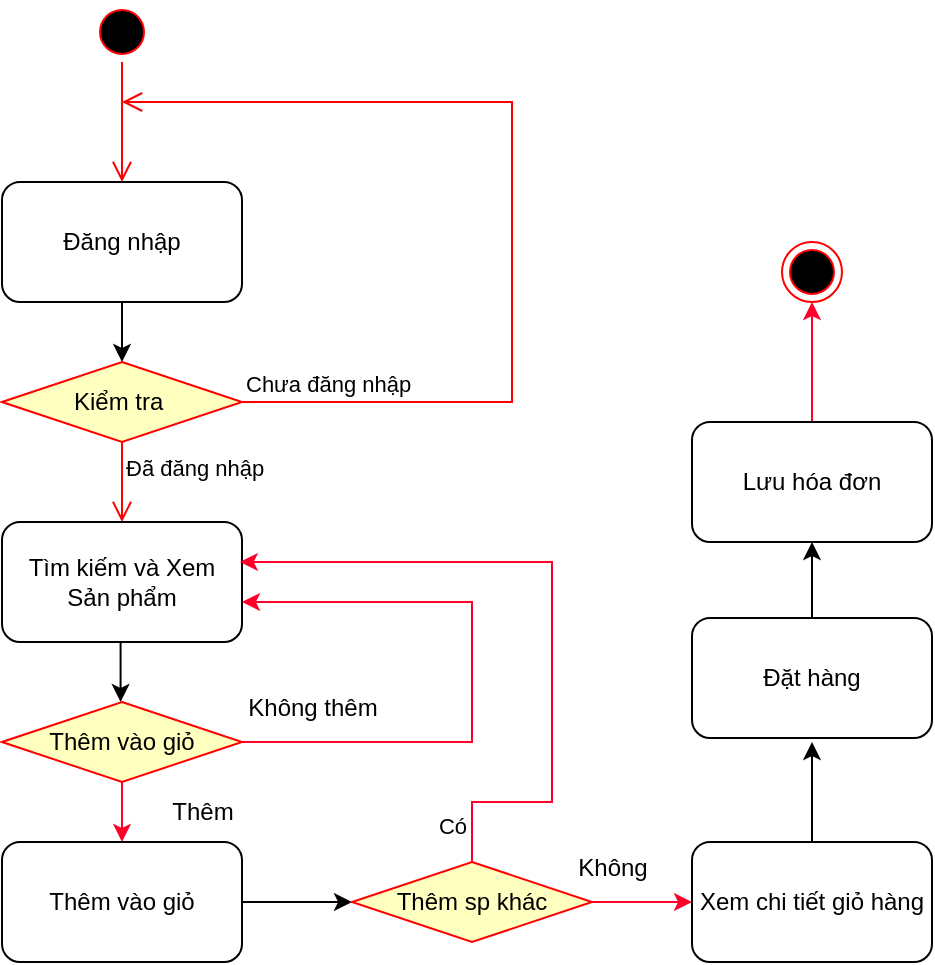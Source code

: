 <mxfile version="24.8.3">
  <diagram name="Page-1" id="8d8Rmc_8ezcmCZDhkm7n">
    <mxGraphModel dx="1216" dy="485" grid="1" gridSize="10" guides="1" tooltips="1" connect="1" arrows="1" fold="1" page="1" pageScale="1" pageWidth="850" pageHeight="1100" math="0" shadow="0">
      <root>
        <mxCell id="0" />
        <mxCell id="1" parent="0" />
        <mxCell id="tKCVClsIFE6OFfNpOI97-9" value="" style="ellipse;html=1;shape=startState;fillColor=#000000;strokeColor=#ff0000;" vertex="1" parent="1">
          <mxGeometry x="130" y="480" width="30" height="30" as="geometry" />
        </mxCell>
        <mxCell id="tKCVClsIFE6OFfNpOI97-10" value="" style="edgeStyle=orthogonalEdgeStyle;html=1;verticalAlign=bottom;endArrow=open;endSize=8;strokeColor=#ff0000;rounded=0;" edge="1" source="tKCVClsIFE6OFfNpOI97-9" parent="1">
          <mxGeometry relative="1" as="geometry">
            <mxPoint x="145" y="570" as="targetPoint" />
          </mxGeometry>
        </mxCell>
        <mxCell id="tKCVClsIFE6OFfNpOI97-11" value="Đăng nhập" style="rounded=1;whiteSpace=wrap;html=1;" vertex="1" parent="1">
          <mxGeometry x="85" y="570" width="120" height="60" as="geometry" />
        </mxCell>
        <mxCell id="tKCVClsIFE6OFfNpOI97-12" value="" style="endArrow=classic;html=1;rounded=0;exitX=0.5;exitY=1;exitDx=0;exitDy=0;" edge="1" parent="1" source="tKCVClsIFE6OFfNpOI97-11">
          <mxGeometry width="50" height="50" relative="1" as="geometry">
            <mxPoint x="400" y="700" as="sourcePoint" />
            <mxPoint x="145" y="660" as="targetPoint" />
          </mxGeometry>
        </mxCell>
        <mxCell id="tKCVClsIFE6OFfNpOI97-13" value="Kiểm tra&amp;nbsp;" style="rhombus;whiteSpace=wrap;html=1;fontColor=#000000;fillColor=#ffffc0;strokeColor=#ff0000;" vertex="1" parent="1">
          <mxGeometry x="85" y="660" width="120" height="40" as="geometry" />
        </mxCell>
        <mxCell id="tKCVClsIFE6OFfNpOI97-14" value="Chưa đăng nhập" style="edgeStyle=orthogonalEdgeStyle;html=1;align=left;verticalAlign=bottom;endArrow=open;endSize=8;strokeColor=#ff0000;rounded=0;" edge="1" source="tKCVClsIFE6OFfNpOI97-13" parent="1">
          <mxGeometry x="-1" relative="1" as="geometry">
            <mxPoint x="145" y="530" as="targetPoint" />
            <Array as="points">
              <mxPoint x="340" y="680" />
              <mxPoint x="340" y="530" />
            </Array>
          </mxGeometry>
        </mxCell>
        <mxCell id="tKCVClsIFE6OFfNpOI97-15" value="Đã đăng nhập" style="edgeStyle=orthogonalEdgeStyle;html=1;align=left;verticalAlign=top;endArrow=open;endSize=8;strokeColor=#ff0000;rounded=0;" edge="1" source="tKCVClsIFE6OFfNpOI97-13" parent="1">
          <mxGeometry x="-1" relative="1" as="geometry">
            <mxPoint x="145" y="740" as="targetPoint" />
            <Array as="points">
              <mxPoint x="145" y="720" />
            </Array>
          </mxGeometry>
        </mxCell>
        <mxCell id="tKCVClsIFE6OFfNpOI97-16" value="Tìm kiếm và Xem Sản phẩm" style="rounded=1;whiteSpace=wrap;html=1;" vertex="1" parent="1">
          <mxGeometry x="85" y="740" width="120" height="60" as="geometry" />
        </mxCell>
        <mxCell id="tKCVClsIFE6OFfNpOI97-17" value="" style="endArrow=classic;html=1;rounded=0;exitX=0.5;exitY=1;exitDx=0;exitDy=0;" edge="1" parent="1">
          <mxGeometry width="50" height="50" relative="1" as="geometry">
            <mxPoint x="144.29" y="800" as="sourcePoint" />
            <mxPoint x="144.29" y="830" as="targetPoint" />
          </mxGeometry>
        </mxCell>
        <mxCell id="tKCVClsIFE6OFfNpOI97-19" style="edgeStyle=orthogonalEdgeStyle;rounded=0;orthogonalLoop=1;jettySize=auto;html=1;strokeColor=#FF002B;" edge="1" parent="1" source="tKCVClsIFE6OFfNpOI97-18" target="tKCVClsIFE6OFfNpOI97-16">
          <mxGeometry relative="1" as="geometry">
            <mxPoint x="300" y="780" as="targetPoint" />
            <Array as="points">
              <mxPoint x="320" y="850" />
              <mxPoint x="320" y="780" />
            </Array>
          </mxGeometry>
        </mxCell>
        <mxCell id="tKCVClsIFE6OFfNpOI97-21" style="edgeStyle=orthogonalEdgeStyle;rounded=0;orthogonalLoop=1;jettySize=auto;html=1;strokeColor=#FF002B;" edge="1" parent="1" source="tKCVClsIFE6OFfNpOI97-18">
          <mxGeometry relative="1" as="geometry">
            <mxPoint x="145" y="900" as="targetPoint" />
          </mxGeometry>
        </mxCell>
        <mxCell id="tKCVClsIFE6OFfNpOI97-18" value="Thêm vào giỏ" style="rhombus;whiteSpace=wrap;html=1;fontColor=#000000;fillColor=#ffffc0;strokeColor=#ff0000;" vertex="1" parent="1">
          <mxGeometry x="85" y="830" width="120" height="40" as="geometry" />
        </mxCell>
        <mxCell id="tKCVClsIFE6OFfNpOI97-20" value="Không thêm" style="text;html=1;align=center;verticalAlign=middle;resizable=0;points=[];autosize=1;strokeColor=none;fillColor=none;" vertex="1" parent="1">
          <mxGeometry x="195" y="818" width="90" height="30" as="geometry" />
        </mxCell>
        <mxCell id="tKCVClsIFE6OFfNpOI97-25" style="edgeStyle=orthogonalEdgeStyle;rounded=0;orthogonalLoop=1;jettySize=auto;html=1;" edge="1" parent="1" source="tKCVClsIFE6OFfNpOI97-23">
          <mxGeometry relative="1" as="geometry">
            <mxPoint x="260" y="930" as="targetPoint" />
          </mxGeometry>
        </mxCell>
        <mxCell id="tKCVClsIFE6OFfNpOI97-23" value="Thêm vào giỏ" style="rounded=1;whiteSpace=wrap;html=1;" vertex="1" parent="1">
          <mxGeometry x="85" y="900" width="120" height="60" as="geometry" />
        </mxCell>
        <mxCell id="tKCVClsIFE6OFfNpOI97-24" value="Thêm" style="text;html=1;align=center;verticalAlign=middle;resizable=0;points=[];autosize=1;strokeColor=none;fillColor=none;" vertex="1" parent="1">
          <mxGeometry x="160" y="870" width="50" height="30" as="geometry" />
        </mxCell>
        <mxCell id="tKCVClsIFE6OFfNpOI97-27" style="edgeStyle=orthogonalEdgeStyle;rounded=0;orthogonalLoop=1;jettySize=auto;html=1;entryX=0.991;entryY=0.333;entryDx=0;entryDy=0;entryPerimeter=0;strokeColor=#FF002B;exitX=0.5;exitY=0;exitDx=0;exitDy=0;" edge="1" parent="1" source="tKCVClsIFE6OFfNpOI97-26" target="tKCVClsIFE6OFfNpOI97-16">
          <mxGeometry relative="1" as="geometry">
            <mxPoint x="210" y="750" as="targetPoint" />
            <Array as="points">
              <mxPoint x="320" y="880" />
              <mxPoint x="360" y="880" />
              <mxPoint x="360" y="760" />
            </Array>
          </mxGeometry>
        </mxCell>
        <mxCell id="tKCVClsIFE6OFfNpOI97-28" value="Có" style="edgeLabel;html=1;align=center;verticalAlign=middle;resizable=0;points=[];" vertex="1" connectable="0" parent="tKCVClsIFE6OFfNpOI97-27">
          <mxGeometry x="-0.892" y="10" relative="1" as="geometry">
            <mxPoint as="offset" />
          </mxGeometry>
        </mxCell>
        <mxCell id="tKCVClsIFE6OFfNpOI97-29" style="edgeStyle=orthogonalEdgeStyle;rounded=0;orthogonalLoop=1;jettySize=auto;html=1;strokeColor=#FF002B;" edge="1" parent="1" source="tKCVClsIFE6OFfNpOI97-26">
          <mxGeometry relative="1" as="geometry">
            <mxPoint x="430" y="930" as="targetPoint" />
          </mxGeometry>
        </mxCell>
        <mxCell id="tKCVClsIFE6OFfNpOI97-26" value="Thêm sp khác" style="rhombus;whiteSpace=wrap;html=1;fontColor=#000000;fillColor=#ffffc0;strokeColor=#ff0000;" vertex="1" parent="1">
          <mxGeometry x="260" y="910" width="120" height="40" as="geometry" />
        </mxCell>
        <mxCell id="tKCVClsIFE6OFfNpOI97-32" style="edgeStyle=orthogonalEdgeStyle;rounded=0;orthogonalLoop=1;jettySize=auto;html=1;" edge="1" parent="1" source="tKCVClsIFE6OFfNpOI97-30">
          <mxGeometry relative="1" as="geometry">
            <mxPoint x="490" y="850" as="targetPoint" />
          </mxGeometry>
        </mxCell>
        <mxCell id="tKCVClsIFE6OFfNpOI97-30" value="Xem chi tiết giỏ hàng" style="rounded=1;whiteSpace=wrap;html=1;" vertex="1" parent="1">
          <mxGeometry x="430" y="900" width="120" height="60" as="geometry" />
        </mxCell>
        <mxCell id="tKCVClsIFE6OFfNpOI97-31" value="Không" style="text;html=1;align=center;verticalAlign=middle;resizable=0;points=[];autosize=1;strokeColor=none;fillColor=none;" vertex="1" parent="1">
          <mxGeometry x="360" y="898" width="60" height="30" as="geometry" />
        </mxCell>
        <mxCell id="tKCVClsIFE6OFfNpOI97-34" style="edgeStyle=orthogonalEdgeStyle;rounded=0;orthogonalLoop=1;jettySize=auto;html=1;" edge="1" parent="1" source="tKCVClsIFE6OFfNpOI97-33">
          <mxGeometry relative="1" as="geometry">
            <mxPoint x="490" y="750" as="targetPoint" />
          </mxGeometry>
        </mxCell>
        <mxCell id="tKCVClsIFE6OFfNpOI97-33" value="Đặt hàng" style="rounded=1;whiteSpace=wrap;html=1;" vertex="1" parent="1">
          <mxGeometry x="430" y="788" width="120" height="60" as="geometry" />
        </mxCell>
        <mxCell id="tKCVClsIFE6OFfNpOI97-37" style="edgeStyle=orthogonalEdgeStyle;rounded=0;orthogonalLoop=1;jettySize=auto;html=1;strokeColor=#FF002B;" edge="1" parent="1" source="tKCVClsIFE6OFfNpOI97-35" target="tKCVClsIFE6OFfNpOI97-36">
          <mxGeometry relative="1" as="geometry" />
        </mxCell>
        <mxCell id="tKCVClsIFE6OFfNpOI97-35" value="Lưu hóa đơn" style="rounded=1;whiteSpace=wrap;html=1;" vertex="1" parent="1">
          <mxGeometry x="430" y="690" width="120" height="60" as="geometry" />
        </mxCell>
        <mxCell id="tKCVClsIFE6OFfNpOI97-36" value="" style="ellipse;html=1;shape=endState;fillColor=#000000;strokeColor=#ff0000;" vertex="1" parent="1">
          <mxGeometry x="475" y="600" width="30" height="30" as="geometry" />
        </mxCell>
      </root>
    </mxGraphModel>
  </diagram>
</mxfile>
